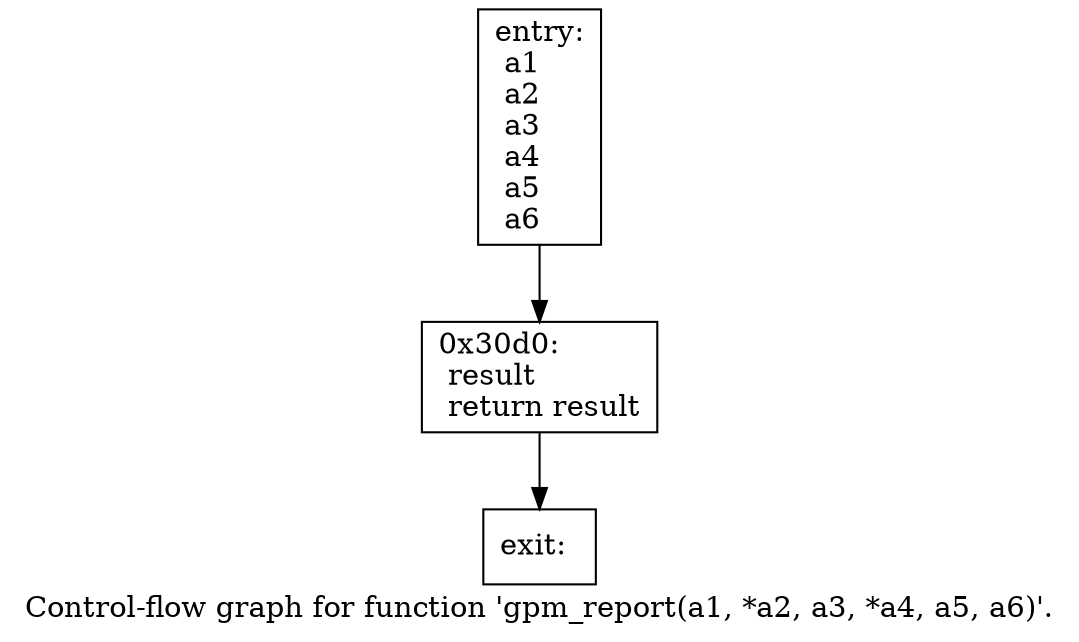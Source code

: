 digraph "Control-flow graph for function 'gpm_report(a1, *a2, a3, *a4, a5, a6)'." {
  label="Control-flow graph for function 'gpm_report(a1, *a2, a3, *a4, a5, a6)'.";
  node [shape=record];

  Node0771A948 [label="{entry:\l  a1\l  a2\l  a3\l  a4\l  a5\l  a6\l}"];
  Node0771A948 -> Node0771A798;
  Node0771A798 [label="{0x30d0:\l  result\l  return result\l}"];
  Node0771A798 -> Node0771A678;
  Node0771A678 [label="{exit:\l}"];

}
